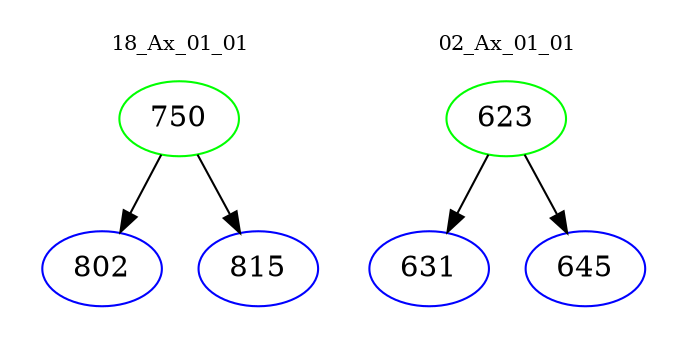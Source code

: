 digraph{
subgraph cluster_0 {
color = white
label = "18_Ax_01_01";
fontsize=10;
T0_750 [label="750", color="green"]
T0_750 -> T0_802 [color="black"]
T0_802 [label="802", color="blue"]
T0_750 -> T0_815 [color="black"]
T0_815 [label="815", color="blue"]
}
subgraph cluster_1 {
color = white
label = "02_Ax_01_01";
fontsize=10;
T1_623 [label="623", color="green"]
T1_623 -> T1_631 [color="black"]
T1_631 [label="631", color="blue"]
T1_623 -> T1_645 [color="black"]
T1_645 [label="645", color="blue"]
}
}
